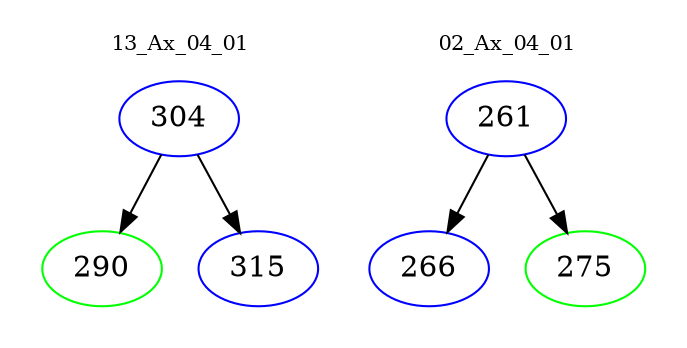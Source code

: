 digraph{
subgraph cluster_0 {
color = white
label = "13_Ax_04_01";
fontsize=10;
T0_304 [label="304", color="blue"]
T0_304 -> T0_290 [color="black"]
T0_290 [label="290", color="green"]
T0_304 -> T0_315 [color="black"]
T0_315 [label="315", color="blue"]
}
subgraph cluster_1 {
color = white
label = "02_Ax_04_01";
fontsize=10;
T1_261 [label="261", color="blue"]
T1_261 -> T1_266 [color="black"]
T1_266 [label="266", color="blue"]
T1_261 -> T1_275 [color="black"]
T1_275 [label="275", color="green"]
}
}
